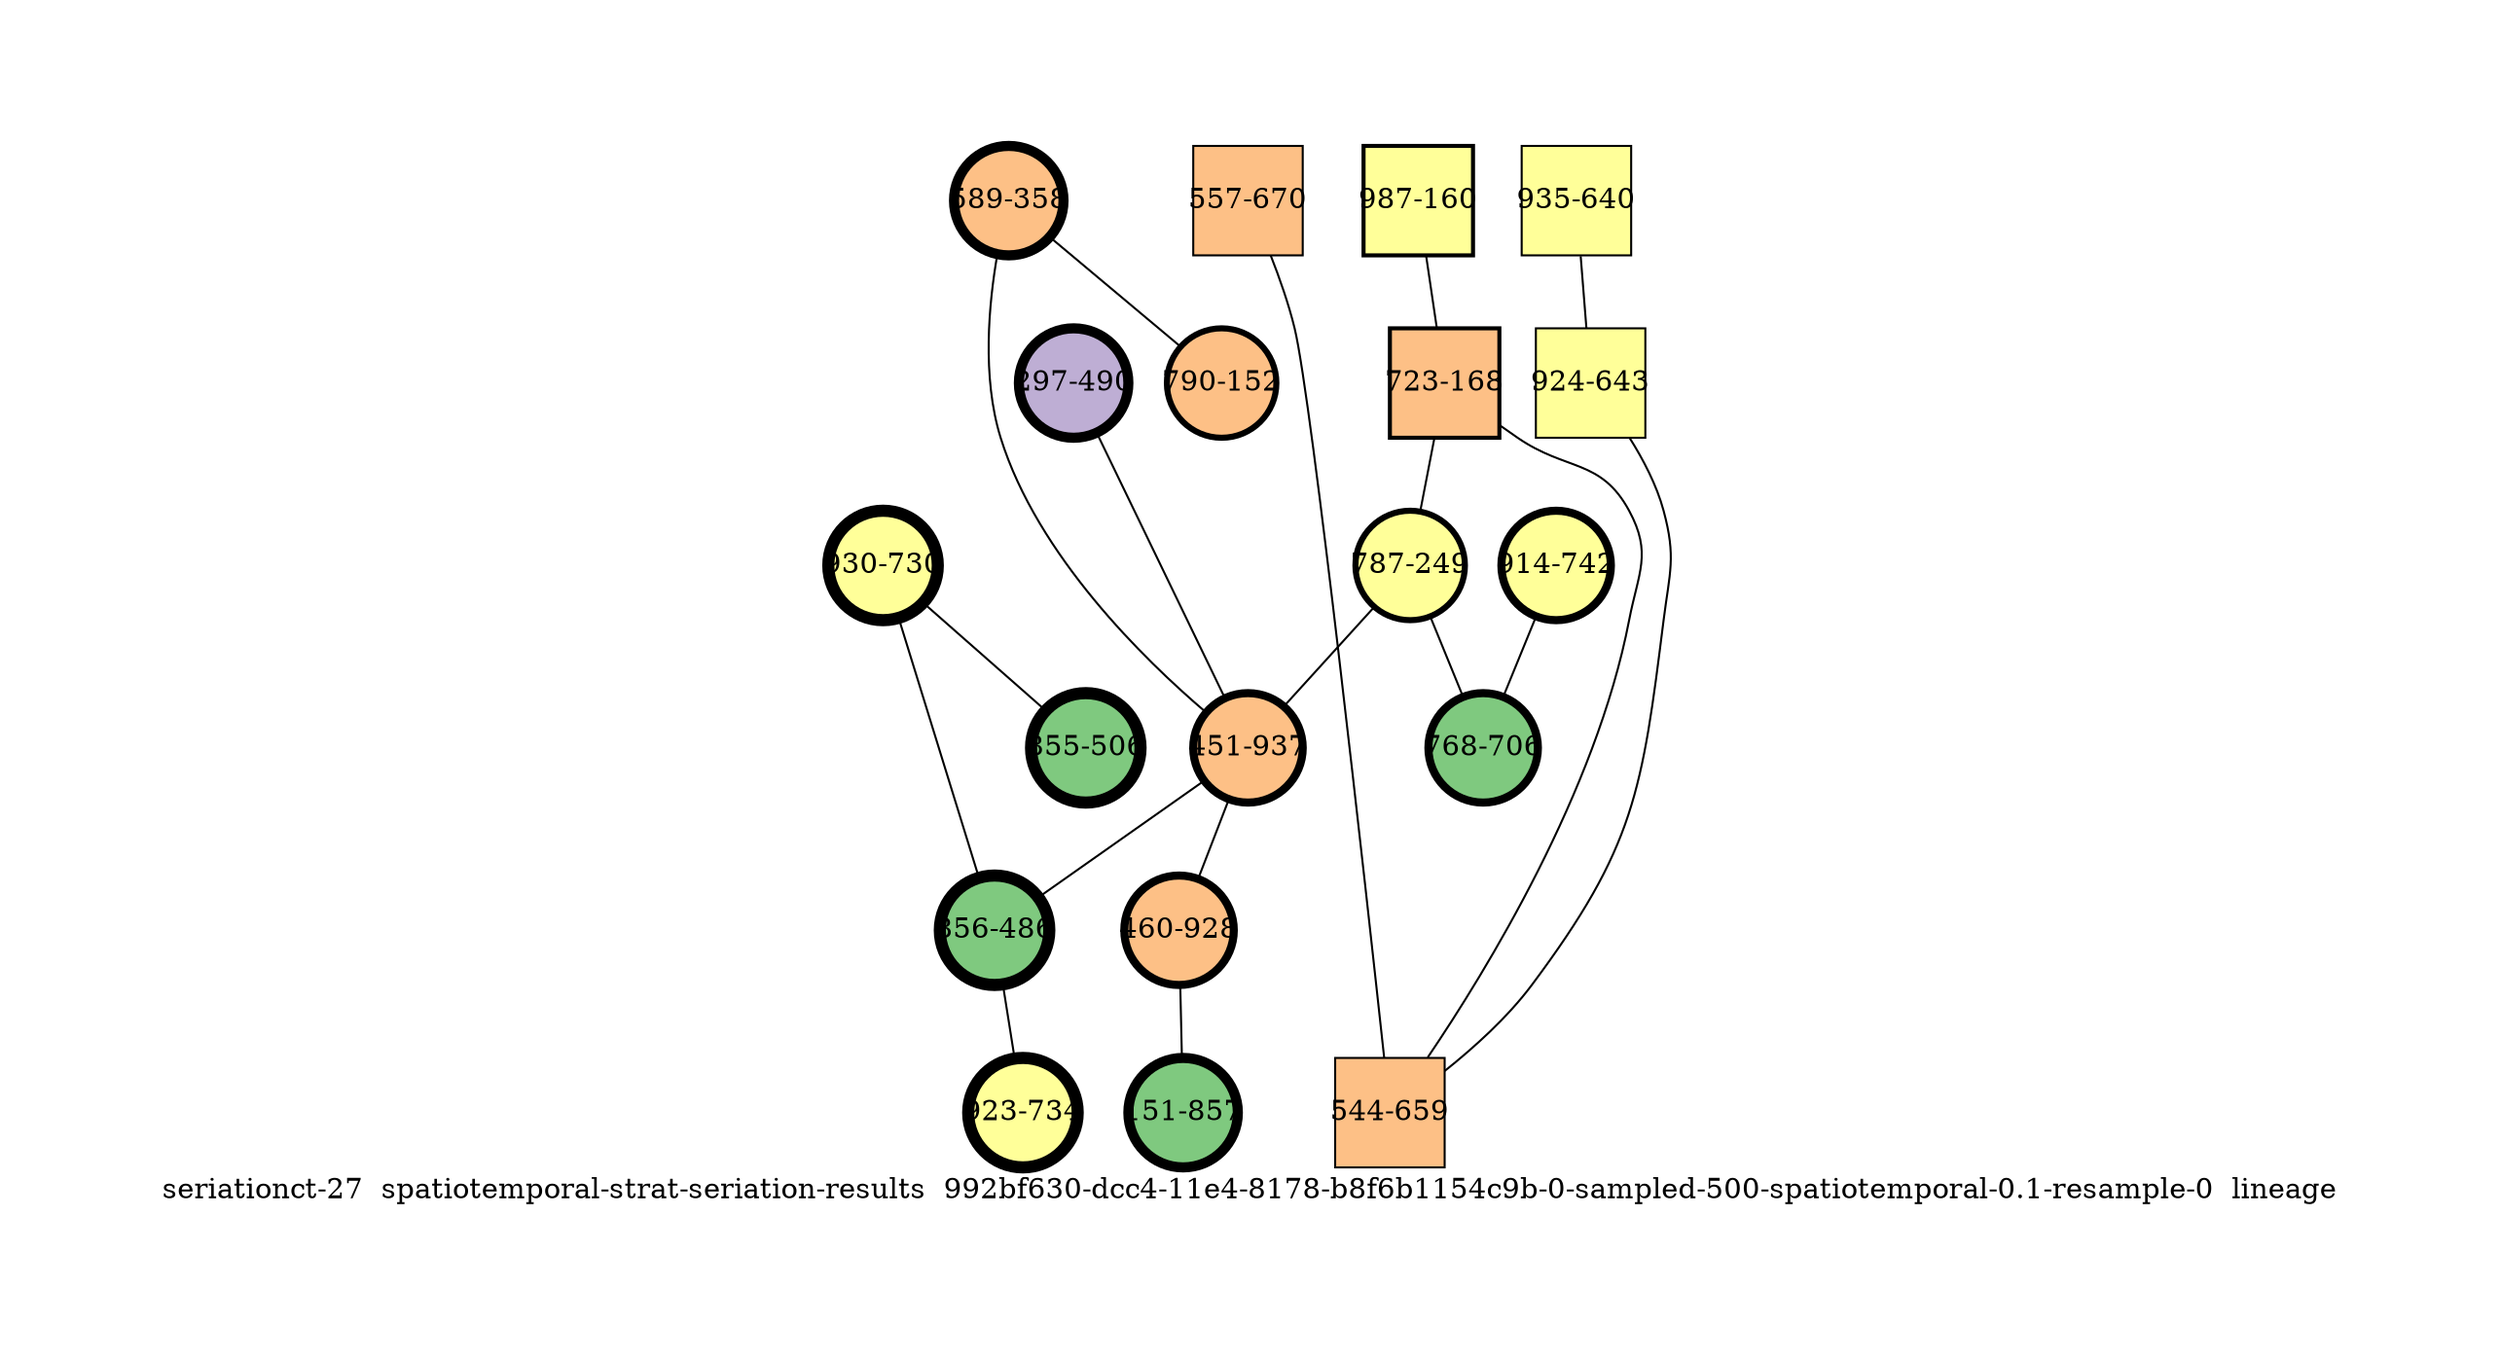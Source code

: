 strict graph "seriationct-27  spatiotemporal-strat-seriation-results  992bf630-dcc4-11e4-8178-b8f6b1154c9b-0-sampled-500-spatiotemporal-0.1-resample-0  lineage" {
labelloc=b;
ratio=auto;
pad="1.0";
label="seriationct-27  spatiotemporal-strat-seriation-results  992bf630-dcc4-11e4-8178-b8f6b1154c9b-0-sampled-500-spatiotemporal-0.1-resample-0  lineage";
node [width="0.75", style=filled, fixedsize=true, height="0.75", shape=circle, label=""];
0 [xCoordinate="640.0", appears_in_slice=1, yCoordinate="935.0", colorscheme=accent6, lineage_id=1, short_label="935-640", label="935-640", shape=square, cluster_id=3, fillcolor=4, size="500.0", id=0, penwidth="1.0"];
1 [xCoordinate="490.0", appears_in_slice=5, yCoordinate="297.0", colorscheme=accent6, lineage_id=0, short_label="297-490", label="297-490", shape=circle, cluster_id=1, fillcolor=2, size="500.0", id=1, penwidth="5.0"];
2 [xCoordinate="643.0", appears_in_slice=1, yCoordinate="924.0", colorscheme=accent6, lineage_id=1, short_label="924-643", label="924-643", shape=square, cluster_id=3, fillcolor=4, size="500.0", id=2, penwidth="1.0"];
3 [xCoordinate="160.0", appears_in_slice=2, yCoordinate="987.0", colorscheme=accent6, lineage_id=1, short_label="987-160", label="987-160", shape=square, cluster_id=3, fillcolor=4, size="500.0", id=16, penwidth="2.0"];
4 [xCoordinate="358.0", appears_in_slice=5, yCoordinate="589.0", colorscheme=accent6, lineage_id=0, short_label="589-358", label="589-358", shape=circle, cluster_id=2, fillcolor=3, size="500.0", id=4, penwidth="5.0"];
5 [xCoordinate="168.0", appears_in_slice=2, yCoordinate="723.0", colorscheme=accent6, lineage_id=1, short_label="723-168", label="723-168", shape=square, cluster_id=2, fillcolor=3, size="500.0", id=5, penwidth="2.0"];
6 [xCoordinate="249.0", appears_in_slice=3, yCoordinate="787.0", colorscheme=accent6, lineage_id=0, short_label="787-249", label="787-249", shape=circle, cluster_id=3, fillcolor=4, size="500.0", id=6, penwidth="3.0"];
7 [xCoordinate="937.0", appears_in_slice=4, yCoordinate="451.0", colorscheme=accent6, lineage_id=0, short_label="451-937", label="451-937", shape=circle, cluster_id=2, fillcolor=3, size="500.0", id=7, penwidth="4.0"];
8 [xCoordinate="742.0", appears_in_slice=4, yCoordinate="914.0", colorscheme=accent6, lineage_id=0, short_label="914-742", label="914-742", shape=circle, cluster_id=3, fillcolor=4, size="500.0", id=9, penwidth="4.0"];
9 [xCoordinate="152.0", appears_in_slice=3, yCoordinate="790.0", colorscheme=accent6, lineage_id=0, short_label="790-152", label="790-152", shape=circle, cluster_id=2, fillcolor=3, size="500.0", id=10, penwidth="3.0"];
10 [xCoordinate="928.0", appears_in_slice=4, yCoordinate="460.0", colorscheme=accent6, lineage_id=0, short_label="460-928", label="460-928", shape=circle, cluster_id=2, fillcolor=3, size="500.0", id=11, penwidth="4.0"];
11 [xCoordinate="670.0", appears_in_slice=1, yCoordinate="557.0", colorscheme=accent6, lineage_id=1, short_label="557-670", label="557-670", shape=square, cluster_id=2, fillcolor=3, size="500.0", id=12, penwidth="1.0"];
12 [xCoordinate="659.0", appears_in_slice=1, yCoordinate="544.0", colorscheme=accent6, lineage_id=1, short_label="544-659", label="544-659", shape=square, cluster_id=2, fillcolor=3, size="500.0", id=13, penwidth="1.0"];
13 [xCoordinate="730.0", appears_in_slice=6, yCoordinate="930.0", colorscheme=accent6, lineage_id=0, short_label="930-730", label="930-730", shape=circle, cluster_id=3, fillcolor=4, size="500.0", id=14, penwidth="6.0"];
14 [xCoordinate="486.0", appears_in_slice=6, yCoordinate="856.0", colorscheme=accent6, lineage_id=0, short_label="856-486", label="856-486", shape=circle, cluster_id=0, fillcolor=1, size="500.0", id=15, penwidth="6.0"];
15 [xCoordinate="506.0", appears_in_slice=6, yCoordinate="855.0", colorscheme=accent6, lineage_id=0, short_label="855-506", label="855-506", shape=circle, cluster_id=0, fillcolor=1, size="500.0", id=8, penwidth="6.0"];
16 [xCoordinate="734.0", appears_in_slice=6, yCoordinate="923.0", colorscheme=accent6, lineage_id=0, short_label="923-734", label="923-734", shape=circle, cluster_id=3, fillcolor=4, size="500.0", id=17, penwidth="6.0"];
17 [xCoordinate="706.0", appears_in_slice=4, yCoordinate="768.0", colorscheme=accent6, lineage_id=0, short_label="768-706", label="768-706", shape=circle, cluster_id=0, fillcolor=1, size="500.0", id=18, penwidth="4.0"];
18 [xCoordinate="857.0", appears_in_slice=5, yCoordinate="151.0", colorscheme=accent6, lineage_id=0, short_label="151-857", label="151-857", shape=circle, cluster_id=0, fillcolor=1, size="500.0", id=3, penwidth="5.0"];
0 -- 2  [inverseweight="14.1534629268", weight="0.0706540869306"];
1 -- 7  [inverseweight="1.54946606851", weight="0.645383606857"];
2 -- 12  [inverseweight="1.26051399316", weight="0.793327170844"];
3 -- 5  [inverseweight="1.25710703062", weight="0.795477215261"];
4 -- 9  [inverseweight="4.9970026973", weight="0.200119964022"];
4 -- 7  [inverseweight="3.71749780621", weight="0.268998141258"];
5 -- 12  [inverseweight="1.95575289856", weight="0.511312037801"];
5 -- 6  [inverseweight="1.58726159633", weight="0.630015872816"];
6 -- 17  [inverseweight="4.98457170462", weight="0.200619041968"];
6 -- 7  [inverseweight="2.0072067668", weight="0.498204777175"];
7 -- 10  [inverseweight="2.03356230726", weight="0.491747902893"];
7 -- 14  [inverseweight="1.4023824839", weight="0.713072226356"];
8 -- 17  [inverseweight="20.6548096193", weight="0.0484148737476"];
10 -- 18  [inverseweight="2.45039165289", weight="0.408098027439"];
11 -- 12  [inverseweight="13.3345186766", weight="0.074993333037"];
13 -- 14  [inverseweight="27.7777777778", weight="0.036"];
13 -- 15  [inverseweight="34.3401409872", weight="0.0291204395571"];
14 -- 16  [inverseweight="5.456746636", weight="0.183259379023"];
}
